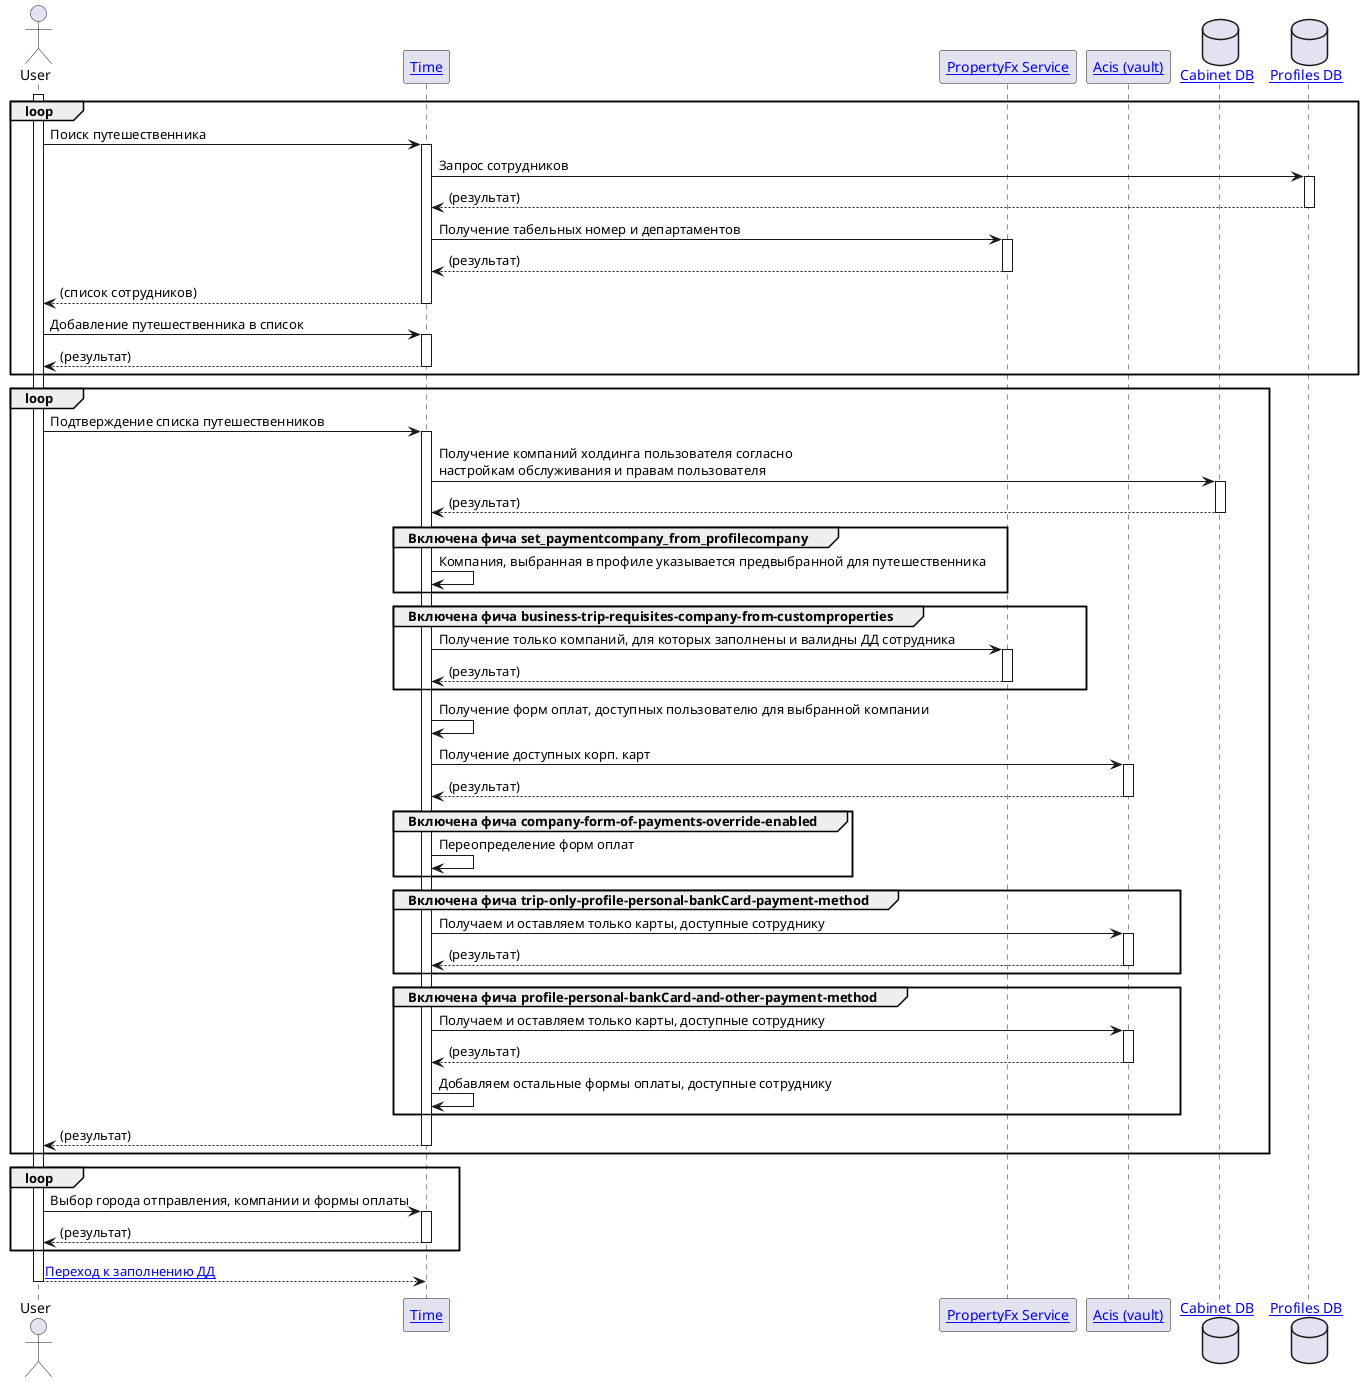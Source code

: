 @startuml
'https://plantuml.com/sequence-diagram


actor User
participant "[[/architect/components/applications.time Time]]" as Time
participant "[[/architect/components/services.propertyfx PropertyFx Service]]" as PropertyFx
participant "[[/architect/components/services.vault Acis (vault)]]" as Acis
database "[[/architect/components/db.cabinet Cabinet DB]]" as Cabinet
database "[[/architect/components/db.profiles Profiles DB]]" as Profiles

activate User

loop
    User -> Time ++ : Поиск путешественника
    Time -> Profiles ++ : Запрос сотрудников
    return (результат)
    Time -> PropertyFx ++ : Получение табельных номер и департаментов
    return (результат)
    return (список сотрудников)
    User -> Time ++ : Добавление путешественника в список
    return (результат)
end
loop
    User -> Time ++ : Подтверждение списка путешественников
    Time -> Cabinet ++ : Получение компаний холдинга пользователя согласно \nнастройкам обслуживания и правам пользователя
    return (результат)
    group Включена фича set_paymentcompany_from_profilecompany
        Time -> Time : Компания, выбранная в профиле указывается предвыбранной для путешественника
    end
    group Включена фича business-trip-requisites-company-from-customproperties
        Time -> PropertyFx ++ : Получение только компаний, для которых заполнены и валидны ДД сотрудника
        return (результат)
    end
    Time -> Time : Получение форм оплат, доступных пользователю для выбранной компании
    Time -> Acis ++ : Получение доступных корп. карт
    return (результат)
    group Включена фича company-form-of-payments-override-enabled
        Time -> Time : Переопределение форм оплат
    end
    group Включена фича trip-only-profile-personal-bankCard-payment-method
        Time -> Acis ++ : Получаем и оставляем только карты, доступные сотруднику
        return (результат)
    end
    group Включена фича profile-personal-bankCard-and-other-payment-method
        Time -> Acis ++ : Получаем и оставляем только карты, доступные сотруднику
        return (результат)
        Time -> Time : Добавляем остальные формы оплаты, доступные сотруднику
    end
    return (результат)
end
loop
    User -> Time ++ : Выбор города отправления, компании и формы оплаты
    return (результат)
end
User --> Time : [[applications.time.businesstrip.creation.custom_property Переход к заполнению ДД]]

deactivate User
@enduml